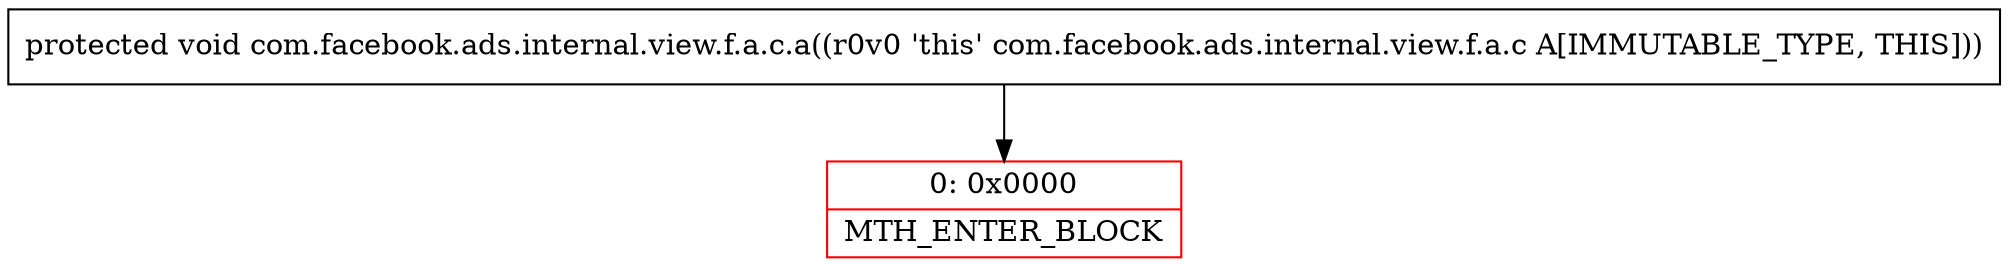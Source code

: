 digraph "CFG forcom.facebook.ads.internal.view.f.a.c.a()V" {
subgraph cluster_Region_385686781 {
label = "R(0)";
node [shape=record,color=blue];
}
Node_0 [shape=record,color=red,label="{0\:\ 0x0000|MTH_ENTER_BLOCK\l}"];
MethodNode[shape=record,label="{protected void com.facebook.ads.internal.view.f.a.c.a((r0v0 'this' com.facebook.ads.internal.view.f.a.c A[IMMUTABLE_TYPE, THIS])) }"];
MethodNode -> Node_0;
}

